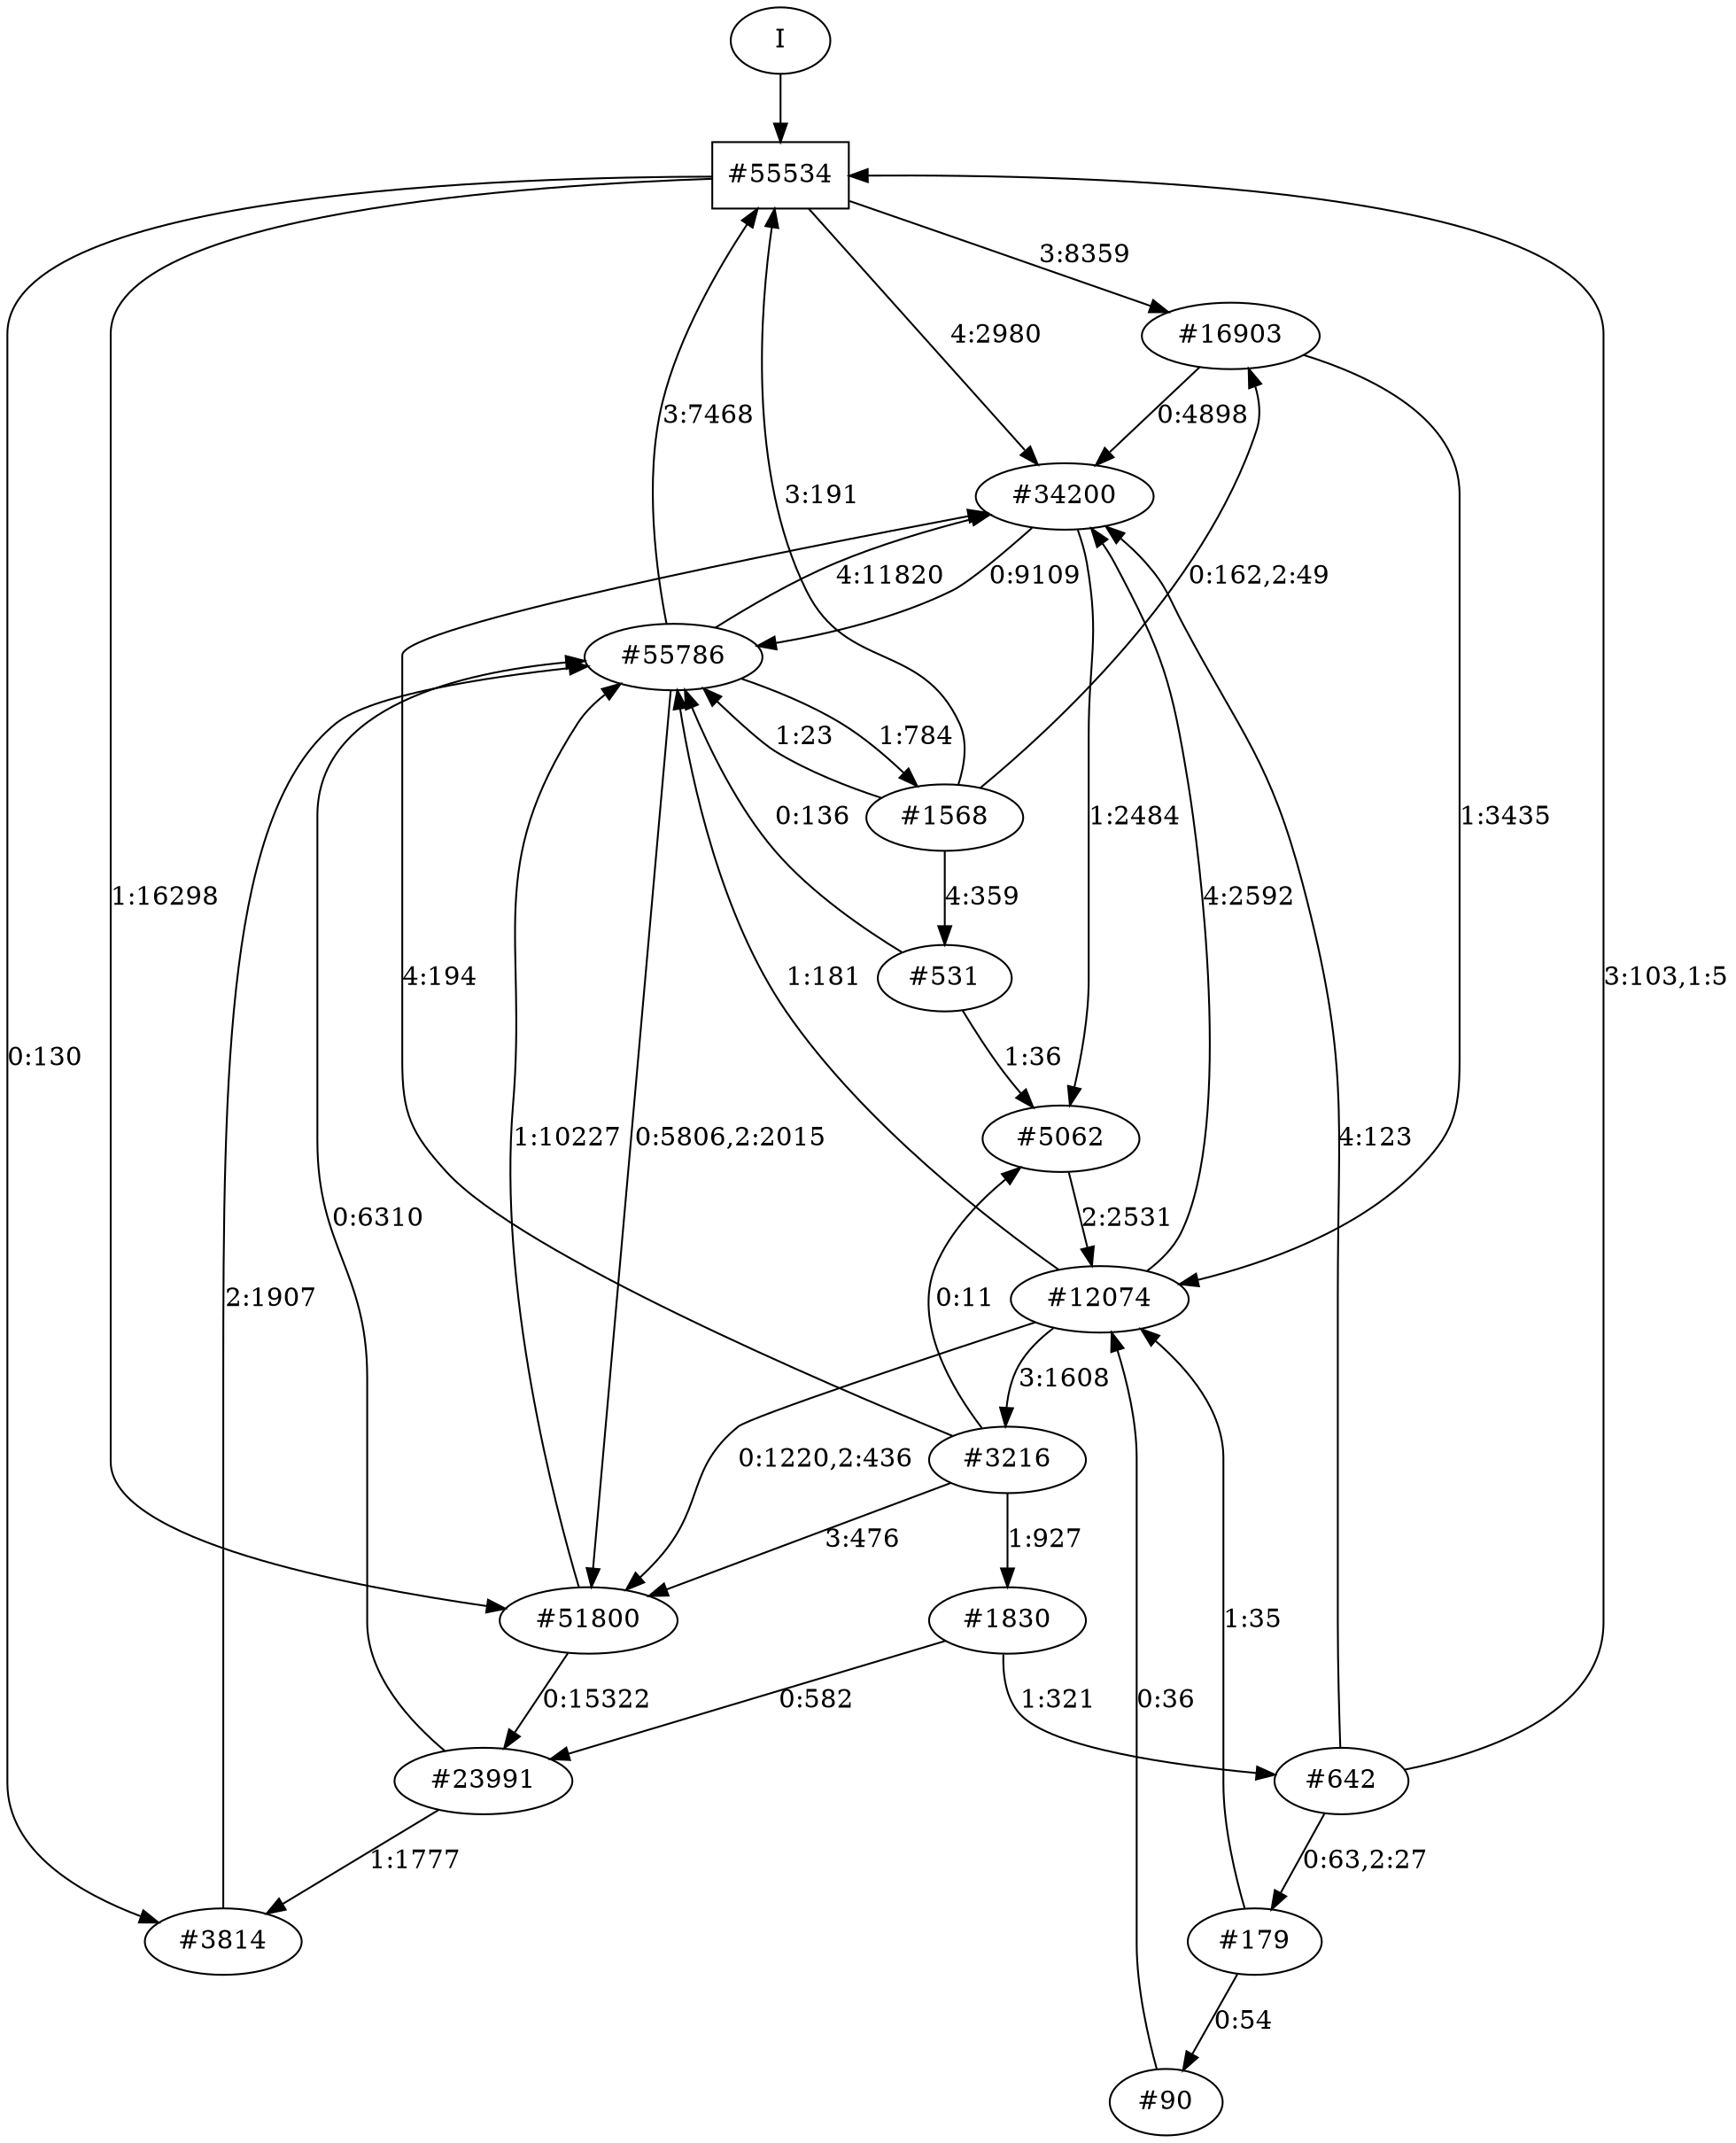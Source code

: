 // produced with flexfringe from git commitd1cf04ada0831d0605a3651971ef9a02091d8823
// dfasat/flexfringe -h=alergia -d=alergia_data -o=experiments/flexfringe_pautomac_study/flexfringe_data/exp24_n150_p0_1dfa -n=150 -p=0.1 /Users/nicholasrenninger/Google Drive/Grad School/specification learning/code/DPFA_DTS_product_experiment/dfasatInvestigations/experiments/flexfringe_pautomac_study/flexfringe_data/flexfringe_pautomac_study_train 
digraph DFA {
	0 [label="root" shape=box];
		I -> 0;
	0 [ label="#55534"  ];
		0 -> 1 [label="3:8359"  ];
		0 -> 12 [label="1:16298"  ];
		0 -> 34 [label="4:2980"  ];
		0 -> 77 [label="0:130"  ];
	1 [ label="#16903"  ];
		1 -> 2 [label="1:3435"  ];
		1 -> 34 [label="0:4898"  ];
	2 [ label="#12074"  ];
		2 -> 3 [label="3:1608"  ];
		2 -> 12 [label="0:1220,2:436"  ];
		2 -> 26 [label="1:181"  ];
		2 -> 34 [label="4:2592"  ];
	3 [ label="#3216"  ];
		3 -> 4 [label="1:927"  ];
		3 -> 12 [label="3:476"  ];
		3 -> 34 [label="4:194"  ];
		3 -> 267 [label="0:11"  ];
	4 [ label="#1830"  ];
		4 -> 13 [label="0:582"  ];
		4 -> 1330 [label="1:321"  ];
	1330 [ label="#642"  ];
		1330 -> 0 [label="3:103,1:5"  ];
		1330 -> 34 [label="4:123"  ];
		1330 -> 1331 [label="0:63,2:27"  ];
	1331 [ label="#179"  ];
		1331 -> 2 [label="1:35"  ];
		1331 -> 1332 [label="0:54"  ];
	1332 [ label="#90"  ];
		1332 -> 2 [label="0:36"  ];
	34 [ label="#34200"  ];
		34 -> 26 [label="0:9109"  ];
		34 -> 267 [label="1:2484"  ];
	267 [ label="#5062"  ];
		267 -> 2 [label="2:2531"  ];
	12 [ label="#51800"  ];
		12 -> 13 [label="0:15322"  ];
		12 -> 26 [label="1:10227"  ];
	26 [ label="#55786"  ];
		26 -> 0 [label="3:7468"  ];
		26 -> 12 [label="0:5806,2:2015"  ];
		26 -> 34 [label="4:11820"  ];
		26 -> 687 [label="1:784"  ];
	687 [ label="#1568"  ];
		687 -> 0 [label="3:191"  ];
		687 -> 1 [label="0:162,2:49"  ];
		687 -> 26 [label="1:23"  ];
		687 -> 688 [label="4:359"  ];
	688 [ label="#531"  ];
		688 -> 26 [label="0:136"  ];
		688 -> 267 [label="1:36"  ];
	13 [ label="#23991"  ];
		13 -> 26 [label="0:6310"  ];
		13 -> 77 [label="1:1777"  ];
	77 [ label="#3814"  ];
		77 -> 26 [label="2:1907"  ];
}
